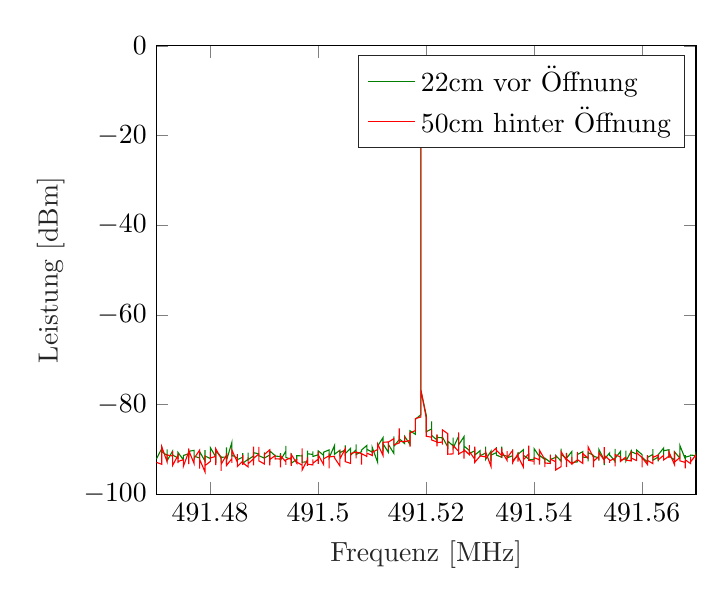 % This file was created by matlab2tikz.
%
%The latest updates can be retrieved from
%  http://www.mathworks.com/matlabcentral/fileexchange/22022-matlab2tikz-matlab2tikz
%where you can also make suggestions and rate matlab2tikz.
%
\begin{tikzpicture}

\begin{axis}[%
xmin=491.47,
xmax=491.57,
xtick distance=0.02,
xlabel style={font=\color{white!15!black}},
xlabel={Frequenz [MHz]},
ymin=-100,
ymax=0,
ylabel style={font=\color{white!15!black}},
ylabel={Leistung [dBm]},
axis background/.style={fill=white},
legend style={legend cell align=left, align=left, draw=white!15!black}
]
\addplot [color=green!50!black]
  table[row sep=crcr]{%
491.47	-92.153\\
491.471	-89.83\\
491.471	-90.556\\
491.471	-90.168\\
491.471	-90.605\\
491.471	-90.53\\
491.472	-91.374\\
491.472	-90.018\\
491.472	-92.525\\
491.473	-90.416\\
491.473	-90.733\\
491.473	-91.55\\
491.473	-91.261\\
491.474	-91.936\\
491.474	-90.722\\
491.474	-91.176\\
491.474	-91.038\\
491.474	-90.691\\
491.475	-92.355\\
491.475	-91.582\\
491.475	-91.387\\
491.476	-90.991\\
491.476	-91.592\\
491.476	-91.48\\
491.476	-91.871\\
491.476	-90.442\\
491.477	-90.236\\
491.477	-92.378\\
491.477	-91.525\\
491.478	-91.936\\
491.478	-92.155\\
491.478	-91.766\\
491.478	-92.24\\
491.478	-90.489\\
491.479	-92.606\\
491.479	-91.172\\
491.479	-90.198\\
491.479	-91.491\\
491.48	-92.083\\
491.48	-91.24\\
491.48	-89.63\\
491.481	-91.684\\
491.481	-93.057\\
491.481	-91.098\\
491.481	-90.994\\
491.481	-90.379\\
491.482	-91.676\\
491.482	-92.993\\
491.482	-91.796\\
491.483	-91.713\\
491.483	-90.822\\
491.483	-92.209\\
491.483	-89.583\\
491.483	-92.442\\
491.484	-88.428\\
491.484	-91.638\\
491.484	-91.272\\
491.485	-91.966\\
491.485	-91.936\\
491.485	-92.0\\
491.485	-92.311\\
491.486	-91.766\\
491.486	-90.83\\
491.486	-91.316\\
491.486	-91.702\\
491.486	-93.114\\
491.487	-92.217\\
491.487	-90.768\\
491.487	-92.324\\
491.488	-91.462\\
491.488	-92.52\\
491.488	-91.895\\
491.488	-90.89\\
491.488	-90.754\\
491.489	-91.009\\
491.489	-91.022\\
491.489	-91.437\\
491.49	-91.962\\
491.49	-91.718\\
491.49	-91.691\\
491.49	-90.666\\
491.49	-91.961\\
491.491	-91.274\\
491.491	-92.392\\
491.491	-92.811\\
491.491	-90.348\\
491.492	-91.425\\
491.492	-91.286\\
491.492	-91.508\\
491.493	-91.619\\
491.493	-92.191\\
491.493	-90.841\\
491.493	-91.423\\
491.493	-92.448\\
491.494	-90.386\\
491.494	-89.259\\
491.494	-91.821\\
491.495	-92.232\\
491.495	-91.303\\
491.495	-91.09\\
491.495	-90.927\\
491.495	-93.113\\
491.496	-92.245\\
491.496	-91.885\\
491.496	-91.408\\
491.497	-91.488\\
491.497	-91.528\\
491.497	-91.201\\
491.497	-92.886\\
491.498	-92.776\\
491.498	-92.188\\
491.498	-90.271\\
491.498	-91.984\\
491.498	-90.993\\
491.499	-91.153\\
491.499	-90.48\\
491.499	-91.602\\
491.5	-91.215\\
491.5	-91.676\\
491.5	-90.562\\
491.5	-92.006\\
491.5	-90.368\\
491.501	-91.347\\
491.501	-91.913\\
491.501	-90.642\\
491.502	-90.126\\
491.502	-90.641\\
491.502	-91.781\\
491.502	-90.859\\
491.502	-91.928\\
491.503	-89.176\\
491.503	-90.043\\
491.503	-90.325\\
491.503	-91.119\\
491.504	-90.22\\
491.504	-91.589\\
491.504	-90.768\\
491.505	-90.117\\
491.505	-89.103\\
491.505	-90.817\\
491.505	-91.489\\
491.505	-90.969\\
491.506	-89.785\\
491.506	-90.854\\
491.506	-91.287\\
491.507	-90.116\\
491.507	-89.432\\
491.507	-88.977\\
491.507	-88.899\\
491.507	-91.183\\
491.508	-90.519\\
491.508	-90.67\\
491.508	-90.179\\
491.509	-89.14\\
491.509	-89.53\\
491.509	-90.65\\
491.509	-89.986\\
491.51	-90.639\\
491.51	-89.651\\
491.51	-90.752\\
491.51	-90.478\\
491.51	-89.589\\
491.511	-92.906\\
491.511	-89.781\\
491.511	-89.286\\
491.512	-87.389\\
491.512	-89.516\\
491.512	-88.667\\
491.512	-90.524\\
491.512	-88.767\\
491.513	-90.693\\
491.513	-89.356\\
491.513	-88.94\\
491.514	-90.896\\
491.514	-88.683\\
491.514	-87.128\\
491.514	-87.295\\
491.514	-89.381\\
491.515	-87.832\\
491.515	-86.896\\
491.515	-87.897\\
491.515	-87.628\\
491.516	-88.719\\
491.516	-87.873\\
491.516	-87.117\\
491.517	-88.922\\
491.517	-87.481\\
491.517	-87.567\\
491.517	-88.207\\
491.517	-85.873\\
491.518	-86.662\\
491.518	-84.95\\
491.518	-83.304\\
491.519	-82.288\\
491.519	-80.907\\
491.519	-18.176\\
491.519	-8.385\\
491.519	-76.787\\
491.52	-82.338\\
491.52	-84.751\\
491.52	-86.063\\
491.521	-85.463\\
491.521	-85.944\\
491.521	-83.791\\
491.521	-86.901\\
491.522	-87.926\\
491.522	-88.131\\
491.522	-86.865\\
491.522	-88.548\\
491.522	-87.342\\
491.523	-87.435\\
491.523	-88.745\\
491.523	-87.267\\
491.524	-89.482\\
491.524	-89.344\\
491.524	-88.485\\
491.524	-88.395\\
491.524	-88.187\\
491.525	-89.252\\
491.525	-87.409\\
491.525	-89.682\\
491.526	-87.108\\
491.526	-90.216\\
491.526	-89.805\\
491.526	-90.149\\
491.526	-89.047\\
491.527	-87.169\\
491.527	-90.604\\
491.527	-89.245\\
491.527	-89.262\\
491.528	-90.274\\
491.528	-90.752\\
491.528	-90.929\\
491.529	-90.346\\
491.529	-89.849\\
491.529	-91.254\\
491.529	-91.991\\
491.529	-91.293\\
491.53	-90.291\\
491.53	-91.565\\
491.53	-91.434\\
491.531	-90.823\\
491.531	-91.691\\
491.531	-91.212\\
491.531	-89.426\\
491.531	-92.28\\
491.532	-90.424\\
491.532	-92.711\\
491.532	-91.299\\
491.533	-90.738\\
491.533	-90.657\\
491.533	-89.487\\
491.533	-91.276\\
491.534	-91.799\\
491.534	-89.387\\
491.534	-91.029\\
491.534	-91.728\\
491.534	-91.256\\
491.535	-91.534\\
491.535	-91.58\\
491.535	-91.905\\
491.536	-91.429\\
491.536	-91.332\\
491.536	-89.989\\
491.536	-91.645\\
491.536	-92.501\\
491.537	-91.479\\
491.537	-90.672\\
491.537	-91.147\\
491.538	-90.093\\
491.538	-91.323\\
491.538	-92.119\\
491.538	-90.755\\
491.538	-91.321\\
491.539	-92.168\\
491.539	-90.902\\
491.539	-90.826\\
491.539	-92.365\\
491.54	-92.213\\
491.54	-91.035\\
491.54	-89.869\\
491.541	-91.636\\
491.541	-92.619\\
491.541	-91.202\\
491.541	-91.85\\
491.541	-91.361\\
491.542	-92.288\\
491.542	-93.124\\
491.542	-91.985\\
491.543	-92.887\\
491.543	-91.484\\
491.543	-91.194\\
491.543	-91.904\\
491.543	-92.25\\
491.544	-91.805\\
491.544	-91.492\\
491.544	-91.389\\
491.545	-92.645\\
491.545	-89.876\\
491.545	-92.027\\
491.545	-91.088\\
491.546	-92.152\\
491.546	-91.768\\
491.546	-90.77\\
491.546	-91.5\\
491.546	-91.976\\
491.547	-90.47\\
491.547	-91.3\\
491.547	-92.979\\
491.548	-92.803\\
491.548	-92.135\\
491.548	-92.477\\
491.548	-92.36\\
491.548	-91.184\\
491.549	-90.524\\
491.549	-91.464\\
491.549	-91.754\\
491.55	-91.794\\
491.55	-92.198\\
491.55	-90.459\\
491.55	-92.694\\
491.55	-90.722\\
491.551	-91.361\\
491.551	-92.532\\
491.551	-92.326\\
491.551	-91.53\\
491.552	-91.951\\
491.552	-92.511\\
491.552	-90.047\\
491.553	-92.441\\
491.553	-93.521\\
491.553	-92.1\\
491.553	-92.121\\
491.553	-92.2\\
491.554	-90.799\\
491.554	-91.503\\
491.554	-91.261\\
491.555	-92.688\\
491.555	-92.254\\
491.555	-93.004\\
491.555	-89.889\\
491.555	-92.017\\
491.556	-90.472\\
491.556	-92.276\\
491.556	-92.43\\
491.557	-92.124\\
491.557	-90.298\\
491.557	-92.045\\
491.557	-92.656\\
491.558	-90.408\\
491.558	-91.009\\
491.558	-92.649\\
491.558	-90.208\\
491.558	-90.547\\
491.559	-91.047\\
491.559	-91.124\\
491.559	-90.167\\
491.56	-91.19\\
491.56	-91.942\\
491.56	-91.188\\
491.56	-92.213\\
491.56	-91.768\\
491.561	-92.828\\
491.561	-92.198\\
491.561	-91.808\\
491.562	-91.153\\
491.562	-89.935\\
491.562	-91.843\\
491.562	-91.407\\
491.562	-92.437\\
491.563	-91.701\\
491.563	-92.676\\
491.563	-92.425\\
491.563	-91.198\\
491.564	-89.702\\
491.564	-91.231\\
491.564	-90.315\\
491.565	-90.093\\
491.565	-91.217\\
491.565	-91.007\\
491.565	-91.732\\
491.565	-91.482\\
491.566	-92.376\\
491.566	-92.206\\
491.566	-90.54\\
491.567	-91.978\\
491.567	-91.524\\
491.567	-91.82\\
491.567	-91.353\\
491.567	-89.124\\
491.568	-92.142\\
491.568	-91.463\\
491.568	-91.286\\
491.568	-91.765\\
491.569	-91.431\\
491.569	-91.307\\
491.569	-91.29\\
491.57	-91.404\\
491.57	-92.076\\
491.57	-90.512\\
};
\addlegendentry{22cm vor Öffnung}

\addplot [color=red]
  table[row sep=crcr]{%
491.47	-92.905\\
491.471	-93.353\\
491.471	-92.455\\
491.471	-92.315\\
491.471	-93.259\\
491.471	-89.465\\
491.472	-92.806\\
491.472	-91.101\\
491.472	-91.276\\
491.473	-91.494\\
491.473	-93.177\\
491.473	-90.394\\
491.473	-93.605\\
491.474	-91.37\\
491.474	-93.074\\
491.474	-92.307\\
491.474	-91.002\\
491.474	-92.731\\
491.475	-92.308\\
491.475	-92.593\\
491.475	-93.805\\
491.476	-90.53\\
491.476	-91.22\\
491.476	-93.329\\
491.476	-90.693\\
491.476	-90.282\\
491.477	-93.212\\
491.477	-92.06\\
491.477	-91.989\\
491.478	-90.208\\
491.478	-94.294\\
491.478	-90.737\\
491.478	-92.679\\
491.478	-92.2\\
491.479	-95.018\\
491.479	-91.372\\
491.479	-92.368\\
491.479	-93.648\\
491.48	-92.712\\
491.48	-90.56\\
491.48	-91.942\\
491.481	-91.569\\
491.481	-91.403\\
491.481	-91.43\\
491.481	-93.512\\
491.481	-89.874\\
491.482	-92.059\\
491.482	-94.787\\
491.482	-93.327\\
491.483	-91.285\\
491.483	-93.747\\
491.483	-91.441\\
491.483	-90.886\\
491.483	-93.591\\
491.484	-92.074\\
491.484	-93.038\\
491.484	-90.186\\
491.485	-92.888\\
491.485	-91.079\\
491.485	-92.777\\
491.485	-93.846\\
491.486	-92.651\\
491.486	-92.517\\
491.486	-91.282\\
491.486	-93.489\\
491.486	-92.983\\
491.487	-93.935\\
491.487	-91.821\\
491.487	-93.228\\
491.488	-92.115\\
491.488	-91.468\\
491.488	-89.393\\
491.488	-93.577\\
491.488	-92.012\\
491.489	-91.053\\
491.489	-89.484\\
491.489	-92.587\\
491.49	-93.276\\
491.49	-92.034\\
491.49	-91.681\\
491.49	-91.737\\
491.49	-91.172\\
491.491	-90.116\\
491.491	-92.969\\
491.491	-93.563\\
491.491	-92.292\\
491.492	-91.417\\
491.492	-92.312\\
491.492	-92.107\\
491.493	-92.175\\
491.493	-94.023\\
491.493	-91.228\\
491.493	-92.946\\
491.493	-91.452\\
491.494	-92.794\\
491.494	-93.478\\
491.494	-92.341\\
491.495	-91.877\\
491.495	-93.72\\
491.495	-92.869\\
491.495	-92.782\\
491.495	-91.156\\
491.496	-93.076\\
491.496	-92.205\\
491.496	-92.832\\
491.497	-93.543\\
491.497	-89.806\\
491.497	-91.504\\
491.497	-94.639\\
491.498	-92.311\\
491.498	-91.823\\
491.498	-92.272\\
491.498	-93.694\\
491.498	-93.312\\
491.499	-93.488\\
491.499	-92.234\\
491.499	-93.126\\
491.5	-92.177\\
491.5	-90.536\\
491.5	-93.238\\
491.5	-92.402\\
491.5	-91.26\\
491.501	-93.434\\
491.501	-92.911\\
491.501	-92.097\\
491.502	-91.471\\
491.502	-92.814\\
491.502	-94.247\\
491.502	-90.925\\
491.502	-91.708\\
491.503	-91.562\\
491.503	-91.976\\
491.503	-92.038\\
491.503	-91.888\\
491.504	-93.697\\
491.504	-90.205\\
491.504	-92.172\\
491.505	-89.885\\
491.505	-91.361\\
491.505	-91.559\\
491.505	-91.519\\
491.505	-92.758\\
491.506	-93.145\\
491.506	-91.586\\
491.506	-90.945\\
491.507	-90.611\\
491.507	-91.497\\
491.507	-92.031\\
491.507	-91.093\\
491.507	-90.603\\
491.508	-90.95\\
491.508	-93.436\\
491.508	-90.959\\
491.509	-91.593\\
491.509	-91.75\\
491.509	-91.336\\
491.509	-90.836\\
491.51	-91.389\\
491.51	-90.721\\
491.51	-90.297\\
491.51	-90.393\\
491.51	-90.688\\
491.511	-90.023\\
491.511	-89.89\\
491.511	-88.799\\
491.512	-91.387\\
491.512	-90.548\\
491.512	-91.147\\
491.512	-90.49\\
491.512	-88.436\\
491.513	-88.357\\
491.513	-90.136\\
491.513	-88.385\\
491.514	-87.63\\
491.514	-88.519\\
491.514	-88.761\\
491.514	-88.535\\
491.514	-89.032\\
491.515	-88.579\\
491.515	-85.356\\
491.515	-87.143\\
491.515	-88.306\\
491.516	-88.224\\
491.516	-87.071\\
491.516	-88.312\\
491.517	-88.021\\
491.517	-86.792\\
491.517	-87.827\\
491.517	-89.414\\
491.517	-86.352\\
491.518	-85.821\\
491.518	-84.286\\
491.518	-83.142\\
491.519	-82.801\\
491.519	-81.127\\
491.519	-16.409\\
491.519	-8.449\\
491.519	-76.673\\
491.52	-82.921\\
491.52	-84.151\\
491.52	-87.093\\
491.521	-87.311\\
491.521	-86.654\\
491.521	-85.647\\
491.521	-87.928\\
491.522	-88.354\\
491.522	-88.859\\
491.522	-86.685\\
491.522	-89.326\\
491.522	-88.504\\
491.523	-88.385\\
491.523	-88.98\\
491.523	-85.66\\
491.524	-86.515\\
491.524	-89.68\\
491.524	-88.297\\
491.524	-88.473\\
491.524	-91.093\\
491.525	-91.022\\
491.525	-90.125\\
491.525	-89.166\\
491.526	-90.452\\
491.526	-86.216\\
491.526	-88.902\\
491.526	-91.218\\
491.526	-91.048\\
491.527	-90.383\\
491.527	-92.097\\
491.527	-90.21\\
491.527	-90.06\\
491.528	-91.229\\
491.528	-89.052\\
491.528	-90.483\\
491.529	-92.216\\
491.529	-92.457\\
491.529	-89.396\\
491.529	-90.782\\
491.529	-92.913\\
491.53	-91.49\\
491.53	-90.865\\
491.53	-91.489\\
491.531	-91.677\\
491.531	-92.019\\
491.531	-91.784\\
491.531	-91.348\\
491.531	-90.538\\
491.532	-93.808\\
491.532	-92.716\\
491.532	-90.81\\
491.533	-89.708\\
491.533	-89.656\\
491.533	-90.655\\
491.533	-90.235\\
491.534	-91.416\\
491.534	-91.869\\
491.534	-89.777\\
491.534	-91.506\\
491.534	-90.526\\
491.535	-92.512\\
491.535	-90.421\\
491.535	-91.851\\
491.536	-90.274\\
491.536	-93.224\\
491.536	-92.608\\
491.536	-93.376\\
491.536	-92.967\\
491.537	-91.016\\
491.537	-92.775\\
491.537	-91.571\\
491.538	-93.961\\
491.538	-90.867\\
491.538	-90.575\\
491.538	-91.064\\
491.538	-92.37\\
491.539	-90.996\\
491.539	-91.927\\
491.539	-89.188\\
491.539	-92.49\\
491.54	-92.668\\
491.54	-93.396\\
491.54	-91.865\\
491.541	-92.351\\
491.541	-93.403\\
491.541	-92.594\\
491.541	-90.252\\
491.541	-90.235\\
491.542	-92.323\\
491.542	-93.951\\
491.542	-93.052\\
491.543	-93.162\\
491.543	-93.283\\
491.543	-93.323\\
491.543	-91.24\\
491.543	-92.183\\
491.544	-92.784\\
491.544	-91.306\\
491.544	-94.618\\
491.545	-93.854\\
491.545	-93.326\\
491.545	-92.256\\
491.545	-90.539\\
491.546	-92.484\\
491.546	-90.916\\
491.546	-93.949\\
491.546	-92.576\\
491.546	-92.13\\
491.547	-93.301\\
491.547	-91.71\\
491.547	-93.271\\
491.548	-92.369\\
491.548	-90.556\\
491.548	-91.237\\
491.548	-91.8\\
491.548	-92.268\\
491.549	-93.144\\
491.549	-91.481\\
491.549	-90.907\\
491.55	-92.044\\
491.55	-91.041\\
491.55	-91.885\\
491.55	-91.558\\
491.55	-89.463\\
491.551	-91.798\\
491.551	-94.03\\
491.551	-91.607\\
491.551	-92.677\\
491.552	-91.572\\
491.552	-92.494\\
491.552	-90.78\\
491.553	-92.446\\
491.553	-93.163\\
491.553	-92.828\\
491.553	-89.499\\
491.553	-91.376\\
491.554	-92.394\\
491.554	-93.05\\
491.554	-92.577\\
491.555	-91.997\\
491.555	-93.832\\
491.555	-93.208\\
491.555	-92.019\\
491.555	-91.164\\
491.556	-91.732\\
491.556	-91.959\\
491.556	-92.701\\
491.557	-91.706\\
491.557	-91.639\\
491.557	-92.154\\
491.557	-92.429\\
491.558	-92.589\\
491.558	-92.456\\
491.558	-92.573\\
491.558	-90.471\\
491.558	-91.95\\
491.559	-92.517\\
491.559	-92.066\\
491.559	-90.758\\
491.56	-91.862\\
491.56	-94.047\\
491.56	-92.548\\
491.56	-92.146\\
491.56	-91.852\\
491.561	-93.41\\
491.561	-91.313\\
491.561	-92.444\\
491.562	-93.202\\
491.562	-91.255\\
491.562	-91.972\\
491.562	-92.761\\
491.562	-91.826\\
491.563	-91.269\\
491.563	-91.902\\
491.563	-92.482\\
491.563	-92.358\\
491.564	-91.343\\
491.564	-91.187\\
491.564	-92.373\\
491.565	-91.522\\
491.565	-91.196\\
491.565	-91.925\\
491.565	-90.646\\
491.565	-90.643\\
491.566	-93.405\\
491.566	-90.475\\
491.566	-92.879\\
491.567	-91.839\\
491.567	-92.137\\
491.567	-90.923\\
491.567	-92.493\\
491.567	-92.567\\
491.568	-92.938\\
491.568	-94.23\\
491.568	-92.337\\
491.568	-92.35\\
491.569	-93.186\\
491.569	-91.755\\
491.569	-92.826\\
491.57	-91.185\\
491.57	-92.357\\
491.57	-92.391\\
};
\addlegendentry{50cm hinter Öffnung}

\end{axis}
\end{tikzpicture}%

